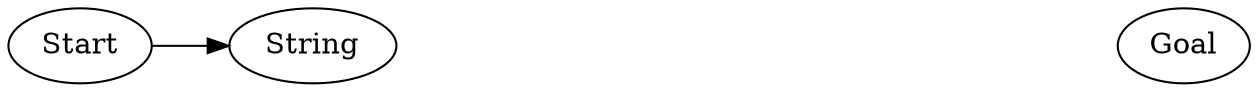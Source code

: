 digraph {
    rankdir=LR

    Start[class="extremity"]
    Goal[class="extremity"]
    ConsoleA[label="Console[A]" style="invis"]
    String[class="start"]
    A[class="goal" style="invis"]

    String -> ConsoleA[label="next" style="invis"]
    ConsoleA -> A[label="eval" style="invis"]

    Start -> String[class="start"]
    A -> Goal[class="goal" style="invis"]
}
